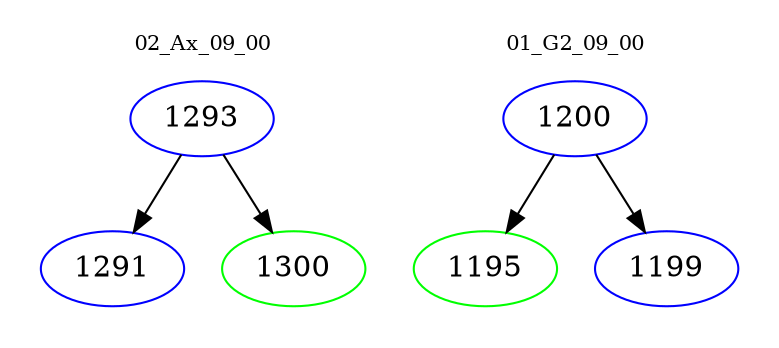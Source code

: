 digraph{
subgraph cluster_0 {
color = white
label = "02_Ax_09_00";
fontsize=10;
T0_1293 [label="1293", color="blue"]
T0_1293 -> T0_1291 [color="black"]
T0_1291 [label="1291", color="blue"]
T0_1293 -> T0_1300 [color="black"]
T0_1300 [label="1300", color="green"]
}
subgraph cluster_1 {
color = white
label = "01_G2_09_00";
fontsize=10;
T1_1200 [label="1200", color="blue"]
T1_1200 -> T1_1195 [color="black"]
T1_1195 [label="1195", color="green"]
T1_1200 -> T1_1199 [color="black"]
T1_1199 [label="1199", color="blue"]
}
}
